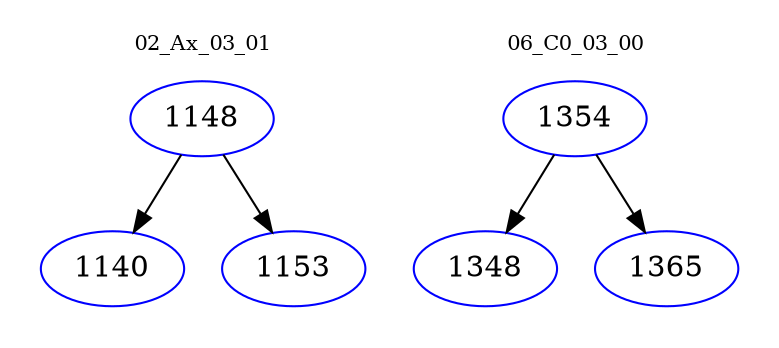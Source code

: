 digraph{
subgraph cluster_0 {
color = white
label = "02_Ax_03_01";
fontsize=10;
T0_1148 [label="1148", color="blue"]
T0_1148 -> T0_1140 [color="black"]
T0_1140 [label="1140", color="blue"]
T0_1148 -> T0_1153 [color="black"]
T0_1153 [label="1153", color="blue"]
}
subgraph cluster_1 {
color = white
label = "06_C0_03_00";
fontsize=10;
T1_1354 [label="1354", color="blue"]
T1_1354 -> T1_1348 [color="black"]
T1_1348 [label="1348", color="blue"]
T1_1354 -> T1_1365 [color="black"]
T1_1365 [label="1365", color="blue"]
}
}
